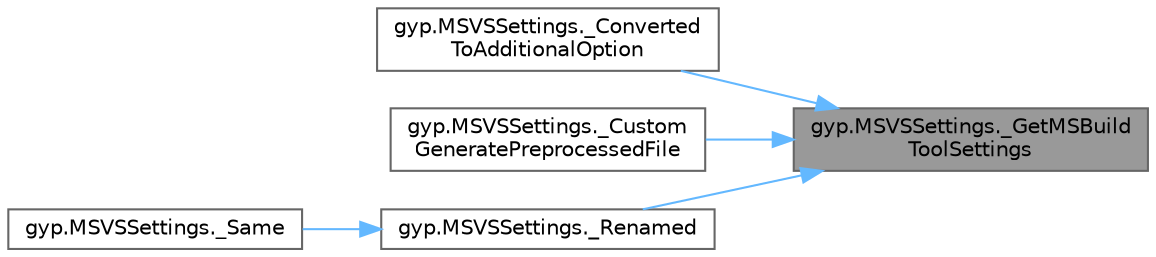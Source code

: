 digraph "gyp.MSVSSettings._GetMSBuildToolSettings"
{
 // LATEX_PDF_SIZE
  bgcolor="transparent";
  edge [fontname=Helvetica,fontsize=10,labelfontname=Helvetica,labelfontsize=10];
  node [fontname=Helvetica,fontsize=10,shape=box,height=0.2,width=0.4];
  rankdir="RL";
  Node1 [id="Node000001",label="gyp.MSVSSettings._GetMSBuild\lToolSettings",height=0.2,width=0.4,color="gray40", fillcolor="grey60", style="filled", fontcolor="black",tooltip=" "];
  Node1 -> Node2 [id="edge5_Node000001_Node000002",dir="back",color="steelblue1",style="solid",tooltip=" "];
  Node2 [id="Node000002",label="gyp.MSVSSettings._Converted\lToAdditionalOption",height=0.2,width=0.4,color="grey40", fillcolor="white", style="filled",URL="$namespacegyp_1_1_m_s_v_s_settings.html#a837e5b1a0fbabbc6e75a8df2cad985ec",tooltip=" "];
  Node1 -> Node3 [id="edge6_Node000001_Node000003",dir="back",color="steelblue1",style="solid",tooltip=" "];
  Node3 [id="Node000003",label="gyp.MSVSSettings._Custom\lGeneratePreprocessedFile",height=0.2,width=0.4,color="grey40", fillcolor="white", style="filled",URL="$namespacegyp_1_1_m_s_v_s_settings.html#a36d188def7dfabc6c033abe58fd188bf",tooltip=" "];
  Node1 -> Node4 [id="edge7_Node000001_Node000004",dir="back",color="steelblue1",style="solid",tooltip=" "];
  Node4 [id="Node000004",label="gyp.MSVSSettings._Renamed",height=0.2,width=0.4,color="grey40", fillcolor="white", style="filled",URL="$namespacegyp_1_1_m_s_v_s_settings.html#a13411cb7172115bc81264c3af4a2d4b3",tooltip=" "];
  Node4 -> Node5 [id="edge8_Node000004_Node000005",dir="back",color="steelblue1",style="solid",tooltip=" "];
  Node5 [id="Node000005",label="gyp.MSVSSettings._Same",height=0.2,width=0.4,color="grey40", fillcolor="white", style="filled",URL="$namespacegyp_1_1_m_s_v_s_settings.html#abc988eaeec69764dc30f135044c8b9f6",tooltip=" "];
}
